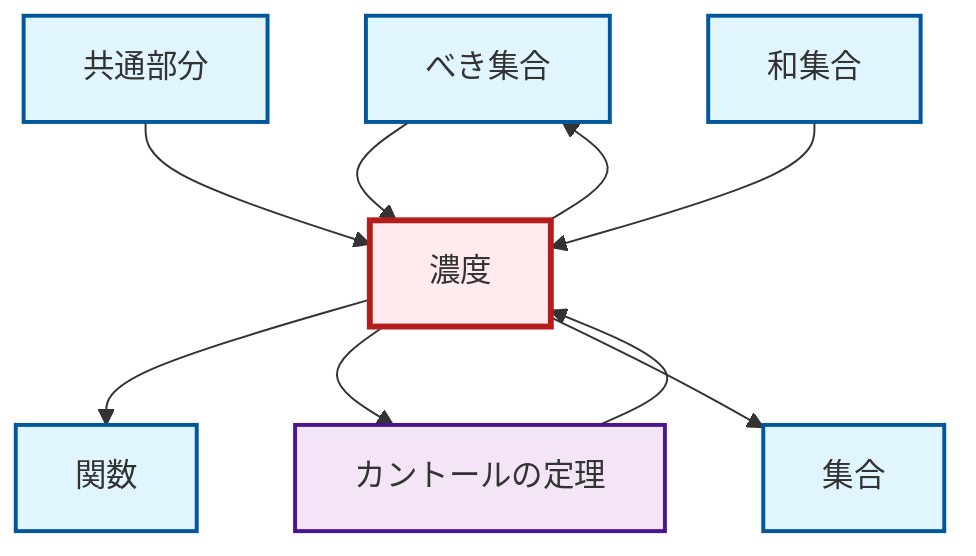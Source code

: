 graph TD
    classDef definition fill:#e1f5fe,stroke:#01579b,stroke-width:2px
    classDef theorem fill:#f3e5f5,stroke:#4a148c,stroke-width:2px
    classDef axiom fill:#fff3e0,stroke:#e65100,stroke-width:2px
    classDef example fill:#e8f5e9,stroke:#1b5e20,stroke-width:2px
    classDef current fill:#ffebee,stroke:#b71c1c,stroke-width:3px
    def-power-set["べき集合"]:::definition
    def-function["関数"]:::definition
    def-intersection["共通部分"]:::definition
    thm-cantor["カントールの定理"]:::theorem
    def-union["和集合"]:::definition
    def-set["集合"]:::definition
    def-cardinality["濃度"]:::definition
    def-cardinality --> def-function
    def-cardinality --> thm-cantor
    thm-cantor --> def-cardinality
    def-cardinality --> def-set
    def-power-set --> def-cardinality
    def-cardinality --> def-power-set
    def-intersection --> def-cardinality
    def-union --> def-cardinality
    class def-cardinality current